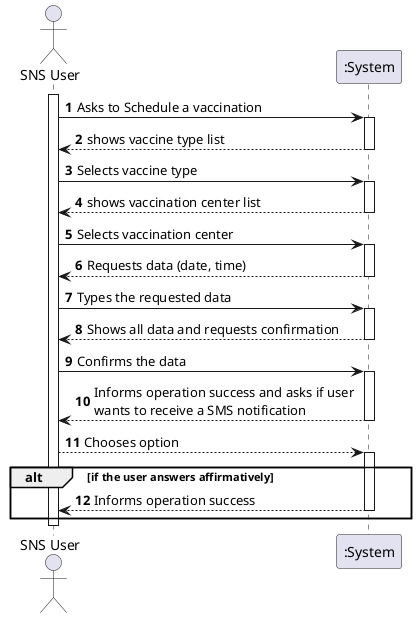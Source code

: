 @startuml
autonumber

actor "SNS User" as Recep

activate Recep
Recep -> ":System" : Asks to Schedule a vaccination

activate ":System"
":System" --> Recep : shows vaccine type list
deactivate ":System"
Recep -> ":System" : Selects vaccine type

activate ":System"
":System" --> Recep : shows vaccination center list
deactivate ":System"
Recep -> ":System" : Selects vaccination center

activate ":System"
":System" --> Recep : Requests data (date, time)
deactivate ":System"

Recep -> ":System" : Types the requested data
activate ":System"
":System" --> Recep : Shows all data and requests confirmation
deactivate ":System"

Recep -> ":System" : Confirms the data
activate ":System"
":System" --> Recep : Informs operation success and asks if user \nwants to receive a SMS notification
deactivate ":System"
Recep --> ":System" : Chooses option
activate ":System"
alt if the user answers affirmatively
":System" --> Recep : Informs operation success
deactivate ":System"
end
deactivate Recep

@enduml